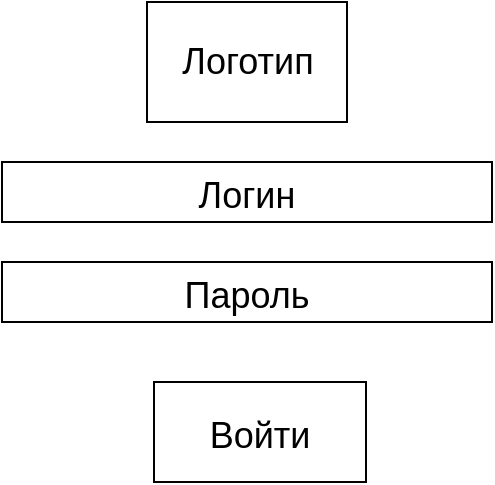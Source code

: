 <mxfile version="20.4.0" type="github">
  <diagram name="Page-1" id="03018318-947c-dd8e-b7a3-06fadd420f32">
    <mxGraphModel dx="1387" dy="788" grid="1" gridSize="10" guides="1" tooltips="1" connect="1" arrows="1" fold="1" page="1" pageScale="1" pageWidth="1100" pageHeight="850" background="none" math="0" shadow="0">
      <root>
        <mxCell id="0" />
        <mxCell id="1" parent="0" />
        <mxCell id="_zqULs7YkPKmnGjbhZmv-1" value="&lt;font style=&quot;font-size: 18px;&quot;&gt;Логотип&lt;/font&gt;" style="rounded=0;whiteSpace=wrap;html=1;" parent="1" vertex="1">
          <mxGeometry x="500.5" y="270" width="100" height="60" as="geometry" />
        </mxCell>
        <mxCell id="_zqULs7YkPKmnGjbhZmv-2" value="&lt;font style=&quot;font-size: 18px;&quot;&gt;Логин&lt;/font&gt;" style="rounded=0;whiteSpace=wrap;html=1;fontSize=24;" parent="1" vertex="1">
          <mxGeometry x="428" y="350" width="245" height="30" as="geometry" />
        </mxCell>
        <mxCell id="_zqULs7YkPKmnGjbhZmv-3" value="&lt;font style=&quot;font-size: 18px;&quot;&gt;Пароль&lt;/font&gt;" style="rounded=0;whiteSpace=wrap;html=1;fontSize=24;" parent="1" vertex="1">
          <mxGeometry x="428" y="400" width="245" height="30" as="geometry" />
        </mxCell>
        <mxCell id="_zqULs7YkPKmnGjbhZmv-4" value="&lt;font style=&quot;font-size: 18px&quot;&gt;Войти&lt;/font&gt;" style="rounded=0;whiteSpace=wrap;html=1;fontSize=24;" parent="1" vertex="1">
          <mxGeometry x="504" y="460" width="106" height="50" as="geometry" />
        </mxCell>
      </root>
    </mxGraphModel>
  </diagram>
</mxfile>
